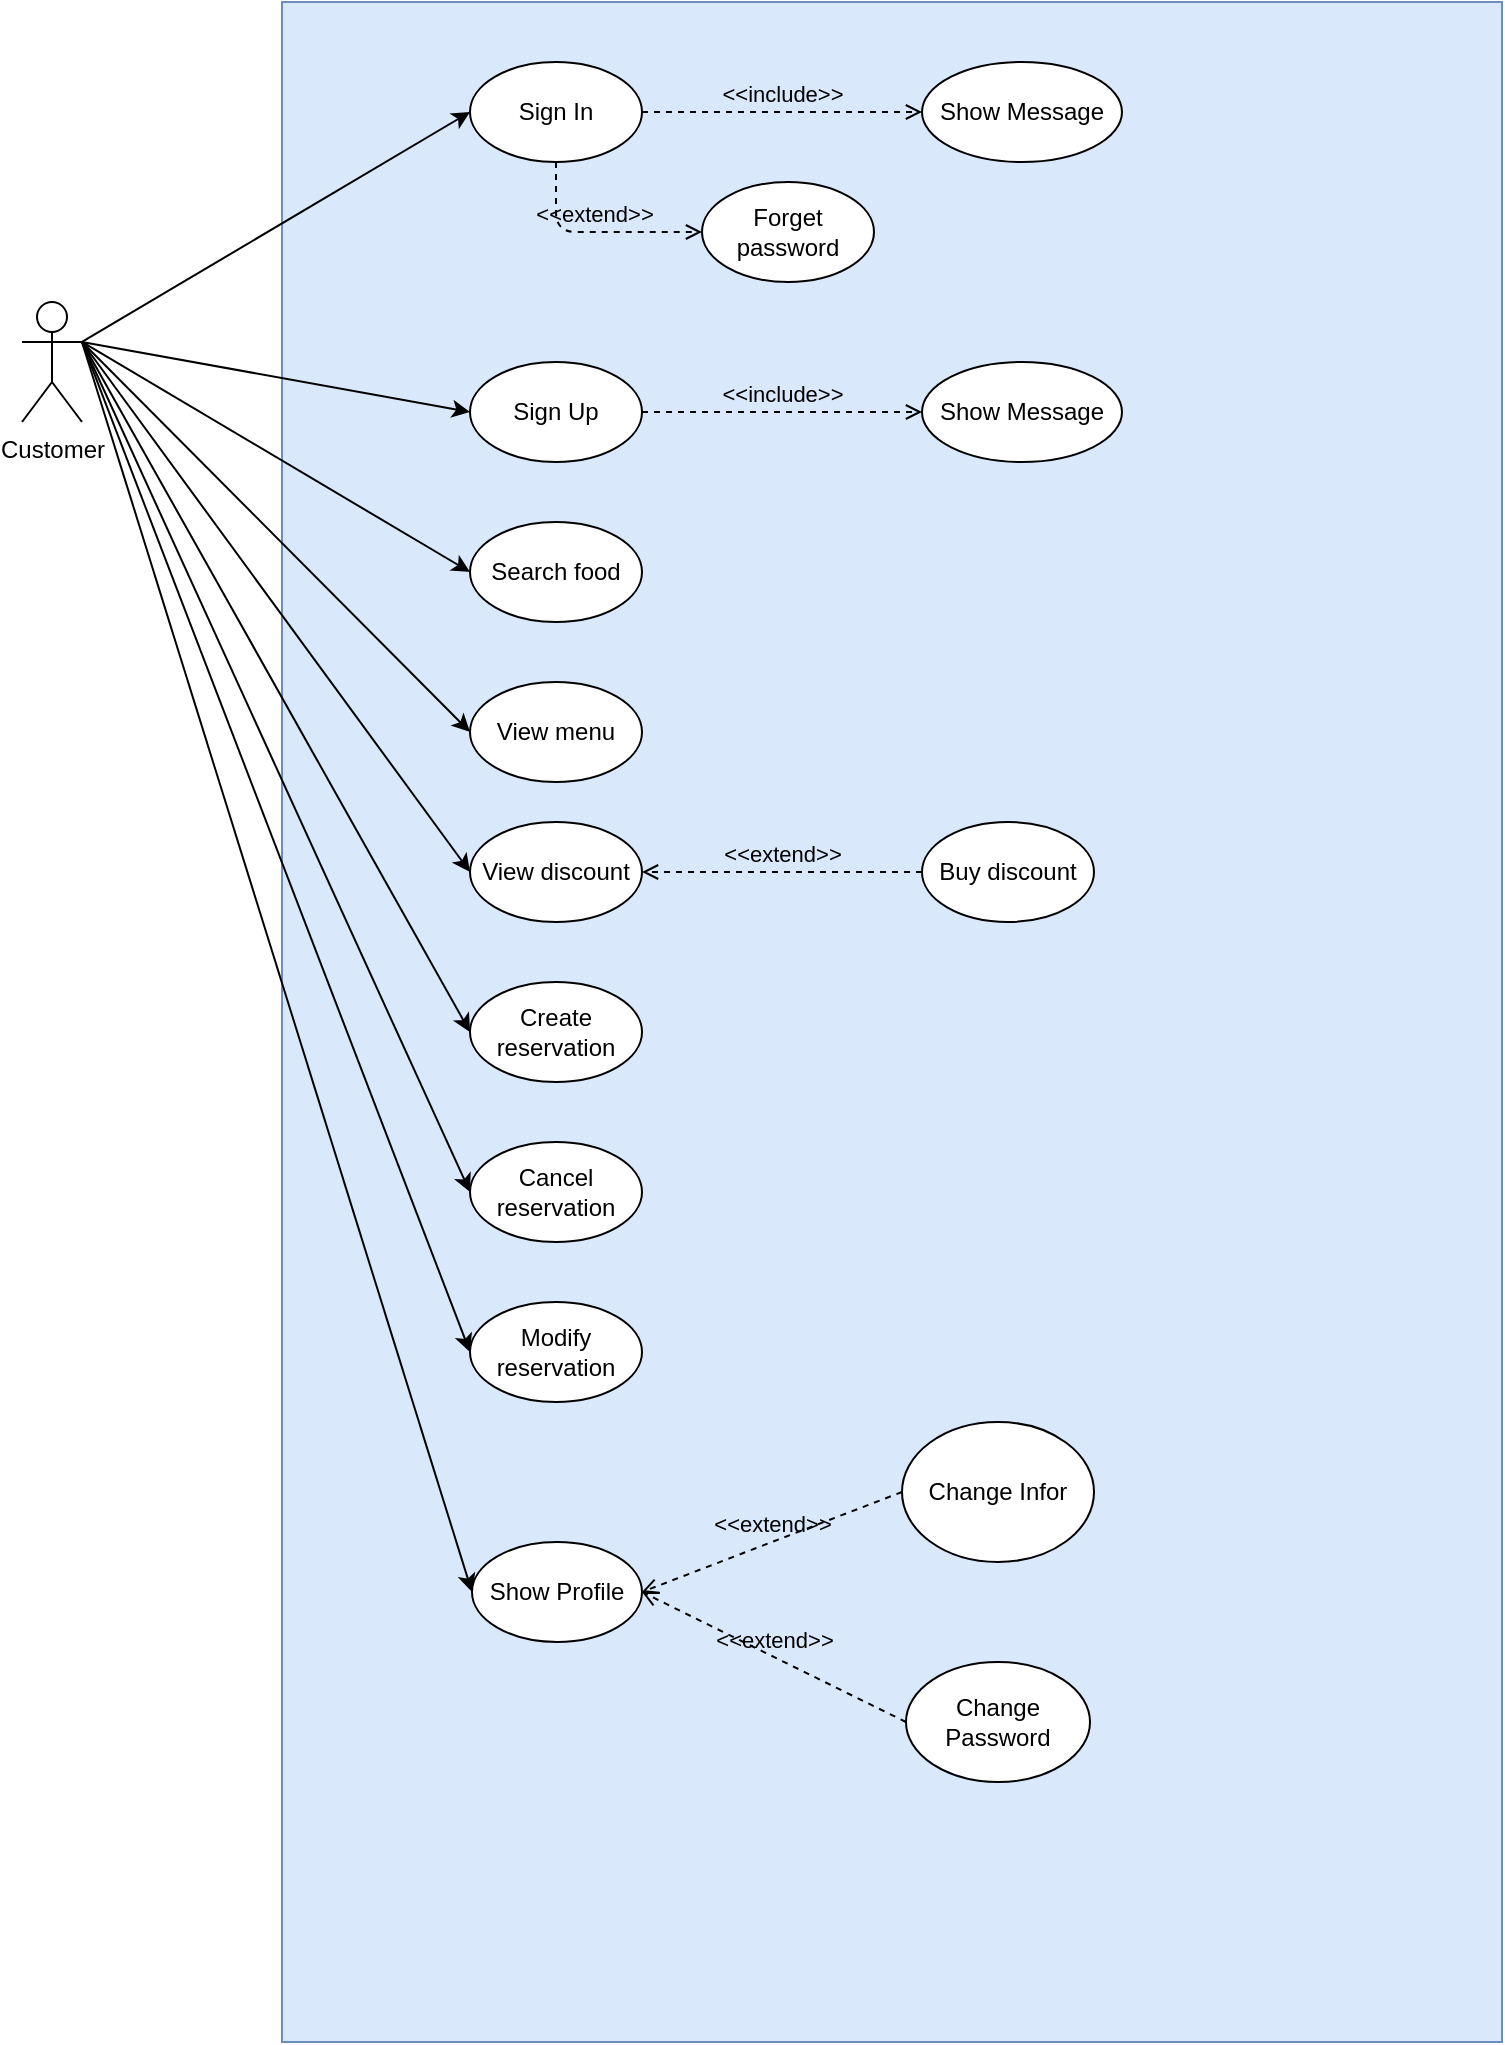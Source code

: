 <mxfile version="14.7.7" type="device"><diagram id="uJxNEwQYos8gr_UkmvHN" name="Page-1"><mxGraphModel dx="868" dy="450" grid="1" gridSize="10" guides="1" tooltips="1" connect="1" arrows="1" fold="1" page="1" pageScale="1" pageWidth="827" pageHeight="1169" math="0" shadow="0"><root><mxCell id="0"/><mxCell id="1" parent="0"/><mxCell id="ttykiTkoILgId9v9mxke-1" value="Customer" style="shape=umlActor;verticalLabelPosition=bottom;verticalAlign=top;html=1;outlineConnect=0;" parent="1" vertex="1"><mxGeometry x="190" y="210" width="30" height="60" as="geometry"/></mxCell><mxCell id="ttykiTkoILgId9v9mxke-2" value="" style="rounded=0;whiteSpace=wrap;html=1;fillColor=#dae8fc;strokeColor=#6c8ebf;" parent="1" vertex="1"><mxGeometry x="320" y="60" width="610" height="1020" as="geometry"/></mxCell><mxCell id="ttykiTkoILgId9v9mxke-5" value="Sign In" style="ellipse;whiteSpace=wrap;html=1;" parent="1" vertex="1"><mxGeometry x="414" y="90" width="86" height="50" as="geometry"/></mxCell><mxCell id="ttykiTkoILgId9v9mxke-6" value="Sign Up" style="ellipse;whiteSpace=wrap;html=1;" parent="1" vertex="1"><mxGeometry x="414" y="240" width="86" height="50" as="geometry"/></mxCell><mxCell id="ttykiTkoILgId9v9mxke-8" value="" style="endArrow=classic;html=1;exitX=1;exitY=0.333;exitDx=0;exitDy=0;exitPerimeter=0;entryX=0;entryY=0.5;entryDx=0;entryDy=0;" parent="1" source="ttykiTkoILgId9v9mxke-1" target="ttykiTkoILgId9v9mxke-5" edge="1"><mxGeometry width="50" height="50" relative="1" as="geometry"><mxPoint x="300" y="220" as="sourcePoint"/><mxPoint x="350" y="170" as="targetPoint"/></mxGeometry></mxCell><mxCell id="ttykiTkoILgId9v9mxke-9" value="" style="endArrow=classic;html=1;exitX=1;exitY=0.333;exitDx=0;exitDy=0;exitPerimeter=0;entryX=0;entryY=0.5;entryDx=0;entryDy=0;" parent="1" source="ttykiTkoILgId9v9mxke-1" target="ttykiTkoILgId9v9mxke-6" edge="1"><mxGeometry width="50" height="50" relative="1" as="geometry"><mxPoint x="230" y="240" as="sourcePoint"/><mxPoint x="424" y="125" as="targetPoint"/></mxGeometry></mxCell><mxCell id="ttykiTkoILgId9v9mxke-11" value="Search food" style="ellipse;whiteSpace=wrap;html=1;" parent="1" vertex="1"><mxGeometry x="414" y="320" width="86" height="50" as="geometry"/></mxCell><mxCell id="ttykiTkoILgId9v9mxke-14" value="" style="endArrow=classic;html=1;exitX=1;exitY=0.333;exitDx=0;exitDy=0;exitPerimeter=0;entryX=0;entryY=0.5;entryDx=0;entryDy=0;" parent="1" source="ttykiTkoILgId9v9mxke-1" target="ttykiTkoILgId9v9mxke-11" edge="1"><mxGeometry width="50" height="50" relative="1" as="geometry"><mxPoint x="230" y="240" as="sourcePoint"/><mxPoint x="424" y="205" as="targetPoint"/></mxGeometry></mxCell><mxCell id="ttykiTkoILgId9v9mxke-15" value="View menu" style="ellipse;whiteSpace=wrap;html=1;" parent="1" vertex="1"><mxGeometry x="414" y="400" width="86" height="50" as="geometry"/></mxCell><mxCell id="ttykiTkoILgId9v9mxke-16" value="" style="endArrow=classic;html=1;entryX=0;entryY=0.5;entryDx=0;entryDy=0;" parent="1" target="ttykiTkoILgId9v9mxke-15" edge="1"><mxGeometry width="50" height="50" relative="1" as="geometry"><mxPoint x="220" y="230" as="sourcePoint"/><mxPoint x="424" y="295" as="targetPoint"/></mxGeometry></mxCell><mxCell id="ttykiTkoILgId9v9mxke-17" value="View discount" style="ellipse;whiteSpace=wrap;html=1;" parent="1" vertex="1"><mxGeometry x="414" y="470" width="86" height="50" as="geometry"/></mxCell><mxCell id="ttykiTkoILgId9v9mxke-18" value="" style="endArrow=classic;html=1;entryX=0;entryY=0.5;entryDx=0;entryDy=0;" parent="1" target="ttykiTkoILgId9v9mxke-17" edge="1"><mxGeometry width="50" height="50" relative="1" as="geometry"><mxPoint x="220" y="230" as="sourcePoint"/><mxPoint x="320" y="350" as="targetPoint"/></mxGeometry></mxCell><mxCell id="ttykiTkoILgId9v9mxke-19" value="Buy discount" style="ellipse;whiteSpace=wrap;html=1;" parent="1" vertex="1"><mxGeometry x="640" y="470" width="86" height="50" as="geometry"/></mxCell><mxCell id="ttykiTkoILgId9v9mxke-23" value="&amp;lt;&amp;lt;extend&amp;gt;&amp;gt;" style="html=1;verticalAlign=bottom;labelBackgroundColor=none;endArrow=open;endFill=0;dashed=1;entryX=1;entryY=0.5;entryDx=0;entryDy=0;exitX=0;exitY=0.5;exitDx=0;exitDy=0;" parent="1" source="ttykiTkoILgId9v9mxke-19" target="ttykiTkoILgId9v9mxke-17" edge="1"><mxGeometry width="160" relative="1" as="geometry"><mxPoint x="535.5" y="450" as="sourcePoint"/><mxPoint x="810.5" y="450" as="targetPoint"/></mxGeometry></mxCell><mxCell id="ttykiTkoILgId9v9mxke-25" value="&amp;lt;&amp;lt;include&amp;gt;&amp;gt;" style="html=1;verticalAlign=bottom;labelBackgroundColor=none;endArrow=open;endFill=0;dashed=1;exitX=1;exitY=0.5;exitDx=0;exitDy=0;entryX=0;entryY=0.5;entryDx=0;entryDy=0;" parent="1" source="ttykiTkoILgId9v9mxke-5" target="ttykiTkoILgId9v9mxke-26" edge="1"><mxGeometry width="160" relative="1" as="geometry"><mxPoint x="560" y="180" as="sourcePoint"/><mxPoint x="750" y="180" as="targetPoint"/></mxGeometry></mxCell><mxCell id="ttykiTkoILgId9v9mxke-26" value="Show Message" style="ellipse;whiteSpace=wrap;html=1;" parent="1" vertex="1"><mxGeometry x="640" y="90" width="100" height="50" as="geometry"/></mxCell><mxCell id="ttykiTkoILgId9v9mxke-27" value="&amp;lt;&amp;lt;include&amp;gt;&amp;gt;" style="html=1;verticalAlign=bottom;labelBackgroundColor=none;endArrow=open;endFill=0;dashed=1;exitX=1;exitY=0.5;exitDx=0;exitDy=0;entryX=0;entryY=0.5;entryDx=0;entryDy=0;" parent="1" target="ttykiTkoILgId9v9mxke-28" edge="1"><mxGeometry width="160" relative="1" as="geometry"><mxPoint x="500.0" y="265" as="sourcePoint"/><mxPoint x="750" y="330" as="targetPoint"/></mxGeometry></mxCell><mxCell id="ttykiTkoILgId9v9mxke-28" value="Show Message" style="ellipse;whiteSpace=wrap;html=1;" parent="1" vertex="1"><mxGeometry x="640" y="240" width="100" height="50" as="geometry"/></mxCell><mxCell id="ttykiTkoILgId9v9mxke-29" value="Forget password" style="ellipse;whiteSpace=wrap;html=1;" parent="1" vertex="1"><mxGeometry x="530" y="150" width="86" height="50" as="geometry"/></mxCell><mxCell id="ttykiTkoILgId9v9mxke-31" value="&amp;lt;&amp;lt;extend&amp;gt;&amp;gt;" style="html=1;verticalAlign=bottom;labelBackgroundColor=none;endArrow=open;endFill=0;dashed=1;entryX=0;entryY=0.5;entryDx=0;entryDy=0;exitX=0.5;exitY=1;exitDx=0;exitDy=0;" parent="1" source="ttykiTkoILgId9v9mxke-5" target="ttykiTkoILgId9v9mxke-29" edge="1"><mxGeometry width="160" relative="1" as="geometry"><mxPoint x="540.0" y="190" as="sourcePoint"/><mxPoint x="400.0" y="190" as="targetPoint"/><Array as="points"><mxPoint x="457" y="175"/></Array></mxGeometry></mxCell><mxCell id="ttykiTkoILgId9v9mxke-32" value="Create reservation" style="ellipse;whiteSpace=wrap;html=1;" parent="1" vertex="1"><mxGeometry x="414" y="550" width="86" height="50" as="geometry"/></mxCell><mxCell id="ttykiTkoILgId9v9mxke-33" value="" style="endArrow=classic;html=1;entryX=0;entryY=0.5;entryDx=0;entryDy=0;exitX=1;exitY=0.333;exitDx=0;exitDy=0;exitPerimeter=0;" parent="1" source="ttykiTkoILgId9v9mxke-1" target="ttykiTkoILgId9v9mxke-32" edge="1"><mxGeometry width="50" height="50" relative="1" as="geometry"><mxPoint x="190" y="320" as="sourcePoint"/><mxPoint x="384" y="585" as="targetPoint"/></mxGeometry></mxCell><mxCell id="IBMFNFvwkXB7qk6hUf_u-1" value="Cancel reservation" style="ellipse;whiteSpace=wrap;html=1;" vertex="1" parent="1"><mxGeometry x="414" y="630" width="86" height="50" as="geometry"/></mxCell><mxCell id="IBMFNFvwkXB7qk6hUf_u-2" value="Modify reservation" style="ellipse;whiteSpace=wrap;html=1;" vertex="1" parent="1"><mxGeometry x="414" y="710" width="86" height="50" as="geometry"/></mxCell><mxCell id="IBMFNFvwkXB7qk6hUf_u-3" value="Show Profile" style="ellipse;whiteSpace=wrap;html=1;" vertex="1" parent="1"><mxGeometry x="415" y="830" width="85" height="50" as="geometry"/></mxCell><mxCell id="IBMFNFvwkXB7qk6hUf_u-4" value="Change Infor" style="ellipse;whiteSpace=wrap;html=1;" vertex="1" parent="1"><mxGeometry x="630" y="770" width="96" height="70" as="geometry"/></mxCell><mxCell id="IBMFNFvwkXB7qk6hUf_u-5" value="Change Password" style="ellipse;whiteSpace=wrap;html=1;" vertex="1" parent="1"><mxGeometry x="632" y="890" width="92" height="60" as="geometry"/></mxCell><mxCell id="IBMFNFvwkXB7qk6hUf_u-6" value="&amp;lt;&amp;lt;extend&amp;gt;&amp;gt;" style="html=1;verticalAlign=bottom;labelBackgroundColor=none;endArrow=open;endFill=0;dashed=1;exitX=0;exitY=0.5;exitDx=0;exitDy=0;entryX=1;entryY=0.5;entryDx=0;entryDy=0;" edge="1" parent="1" source="IBMFNFvwkXB7qk6hUf_u-4" target="IBMFNFvwkXB7qk6hUf_u-3"><mxGeometry width="160" relative="1" as="geometry"><mxPoint x="584" y="570" as="sourcePoint"/><mxPoint x="684" y="570" as="targetPoint"/></mxGeometry></mxCell><mxCell id="IBMFNFvwkXB7qk6hUf_u-7" value="&amp;lt;&amp;lt;extend&amp;gt;&amp;gt;" style="html=1;verticalAlign=bottom;labelBackgroundColor=none;endArrow=open;endFill=0;dashed=1;exitX=0;exitY=0.5;exitDx=0;exitDy=0;entryX=1;entryY=0.5;entryDx=0;entryDy=0;" edge="1" parent="1" source="IBMFNFvwkXB7qk6hUf_u-5" target="IBMFNFvwkXB7qk6hUf_u-3"><mxGeometry width="160" relative="1" as="geometry"><mxPoint x="640" y="815" as="sourcePoint"/><mxPoint x="509" y="835" as="targetPoint"/></mxGeometry></mxCell><mxCell id="IBMFNFvwkXB7qk6hUf_u-8" value="" style="endArrow=classic;html=1;entryX=0;entryY=0.5;entryDx=0;entryDy=0;exitX=1;exitY=0.333;exitDx=0;exitDy=0;exitPerimeter=0;" edge="1" parent="1" source="ttykiTkoILgId9v9mxke-1" target="IBMFNFvwkXB7qk6hUf_u-1"><mxGeometry width="50" height="50" relative="1" as="geometry"><mxPoint x="230" y="360" as="sourcePoint"/><mxPoint x="424" y="585" as="targetPoint"/></mxGeometry></mxCell><mxCell id="IBMFNFvwkXB7qk6hUf_u-9" value="" style="endArrow=classic;html=1;entryX=0;entryY=0.5;entryDx=0;entryDy=0;exitX=1;exitY=0.333;exitDx=0;exitDy=0;exitPerimeter=0;" edge="1" parent="1" source="ttykiTkoILgId9v9mxke-1" target="IBMFNFvwkXB7qk6hUf_u-2"><mxGeometry width="50" height="50" relative="1" as="geometry"><mxPoint x="240" y="250" as="sourcePoint"/><mxPoint x="434" y="595" as="targetPoint"/></mxGeometry></mxCell><mxCell id="IBMFNFvwkXB7qk6hUf_u-10" value="" style="endArrow=classic;html=1;entryX=0;entryY=0.5;entryDx=0;entryDy=0;exitX=1;exitY=0.333;exitDx=0;exitDy=0;exitPerimeter=0;" edge="1" parent="1" source="ttykiTkoILgId9v9mxke-1" target="IBMFNFvwkXB7qk6hUf_u-3"><mxGeometry width="50" height="50" relative="1" as="geometry"><mxPoint x="250" y="260" as="sourcePoint"/><mxPoint x="444" y="605" as="targetPoint"/></mxGeometry></mxCell></root></mxGraphModel></diagram></mxfile>